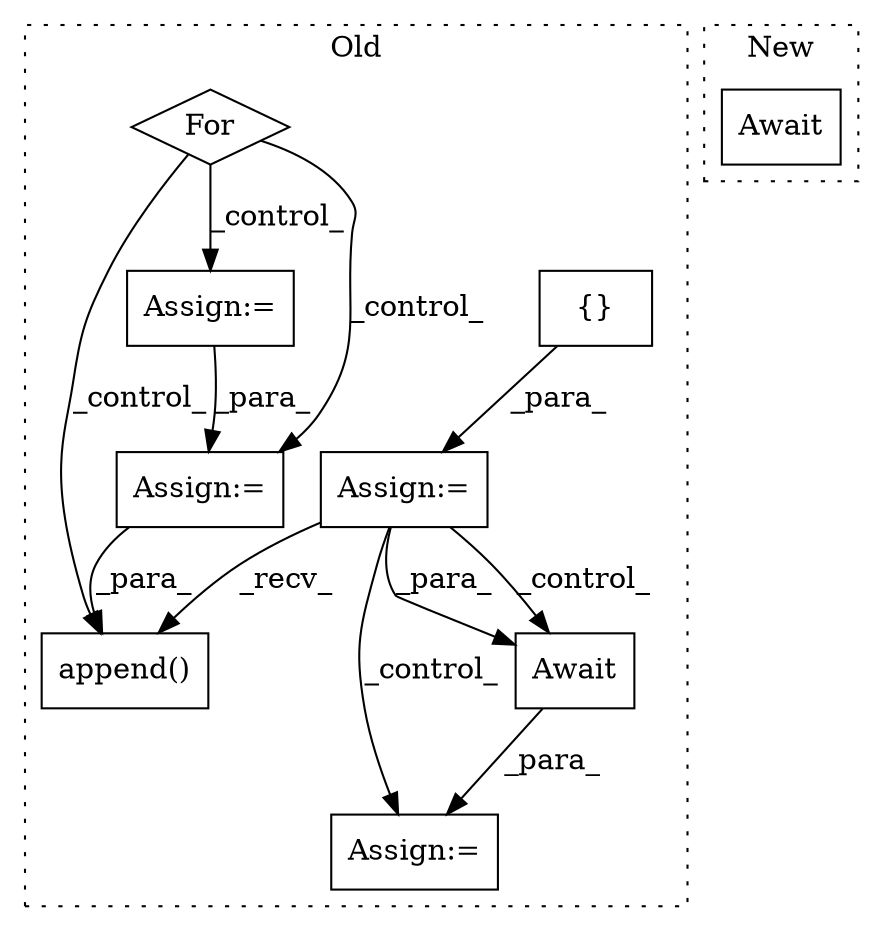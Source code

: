 digraph G {
subgraph cluster0 {
1 [label="append()" a="75" s="2774,3097" l="50,26" shape="box"];
3 [label="Assign:=" a="68" s="2569" l="3" shape="box"];
4 [label="Assign:=" a="68" s="2632" l="3" shape="box"];
5 [label="Assign:=" a="68" s="2405" l="3" shape="box"];
6 [label="Assign:=" a="68" s="3226" l="10" shape="box"];
7 [label="Await" a="70" s="3236" l="6" shape="box"];
8 [label="{}" a="59" s="2408,2408" l="2,1" shape="box"];
9 [label="For" a="107" s="2431,2450" l="4,111" shape="diamond"];
label = "Old";
style="dotted";
}
subgraph cluster1 {
2 [label="Await" a="70" s="3083" l="6" shape="box"];
label = "New";
style="dotted";
}
3 -> 4 [label="_para_"];
4 -> 1 [label="_para_"];
5 -> 6 [label="_control_"];
5 -> 7 [label="_para_"];
5 -> 7 [label="_control_"];
5 -> 1 [label="_recv_"];
7 -> 6 [label="_para_"];
8 -> 5 [label="_para_"];
9 -> 4 [label="_control_"];
9 -> 1 [label="_control_"];
9 -> 3 [label="_control_"];
}